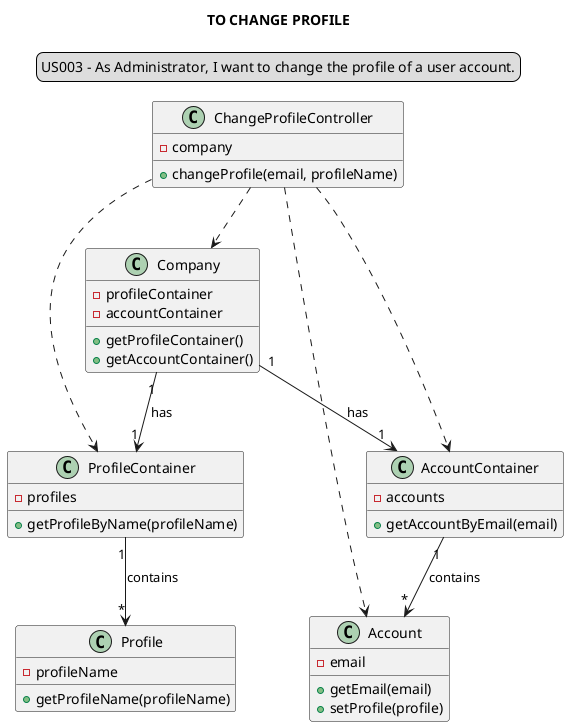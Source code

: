 @startuml

skinparam sequenceMessageAlign center
title TO CHANGE PROFILE
legend top
US003 - As Administrator, I want to change the profile of a user account.
end legend

class ChangeProfileController {
-company
+changeProfile(email, profileName)
}

class Company {
-profileContainer
-accountContainer
+getProfileContainer()
+getAccountContainer()
}

class ProfileContainer {
-profiles
+getProfileByName(profileName)
}

class AccountContainer {
-accounts
+getAccountByEmail(email)
}

class Account{
-email
+getEmail(email)
+setProfile(profile)
}

class Profile{
-profileName
+getProfileName(profileName)
}

ChangeProfileController ..> Company
ChangeProfileController ..> ProfileContainer
ChangeProfileController ..> AccountContainer
ChangeProfileController ..> Account
Company "1"-->"1" AccountContainer: has
Company "1"-->"1" ProfileContainer: has
AccountContainer "1"-->"*" Account: contains
ProfileContainer "1"-->"*" Profile: contains

@enduml
